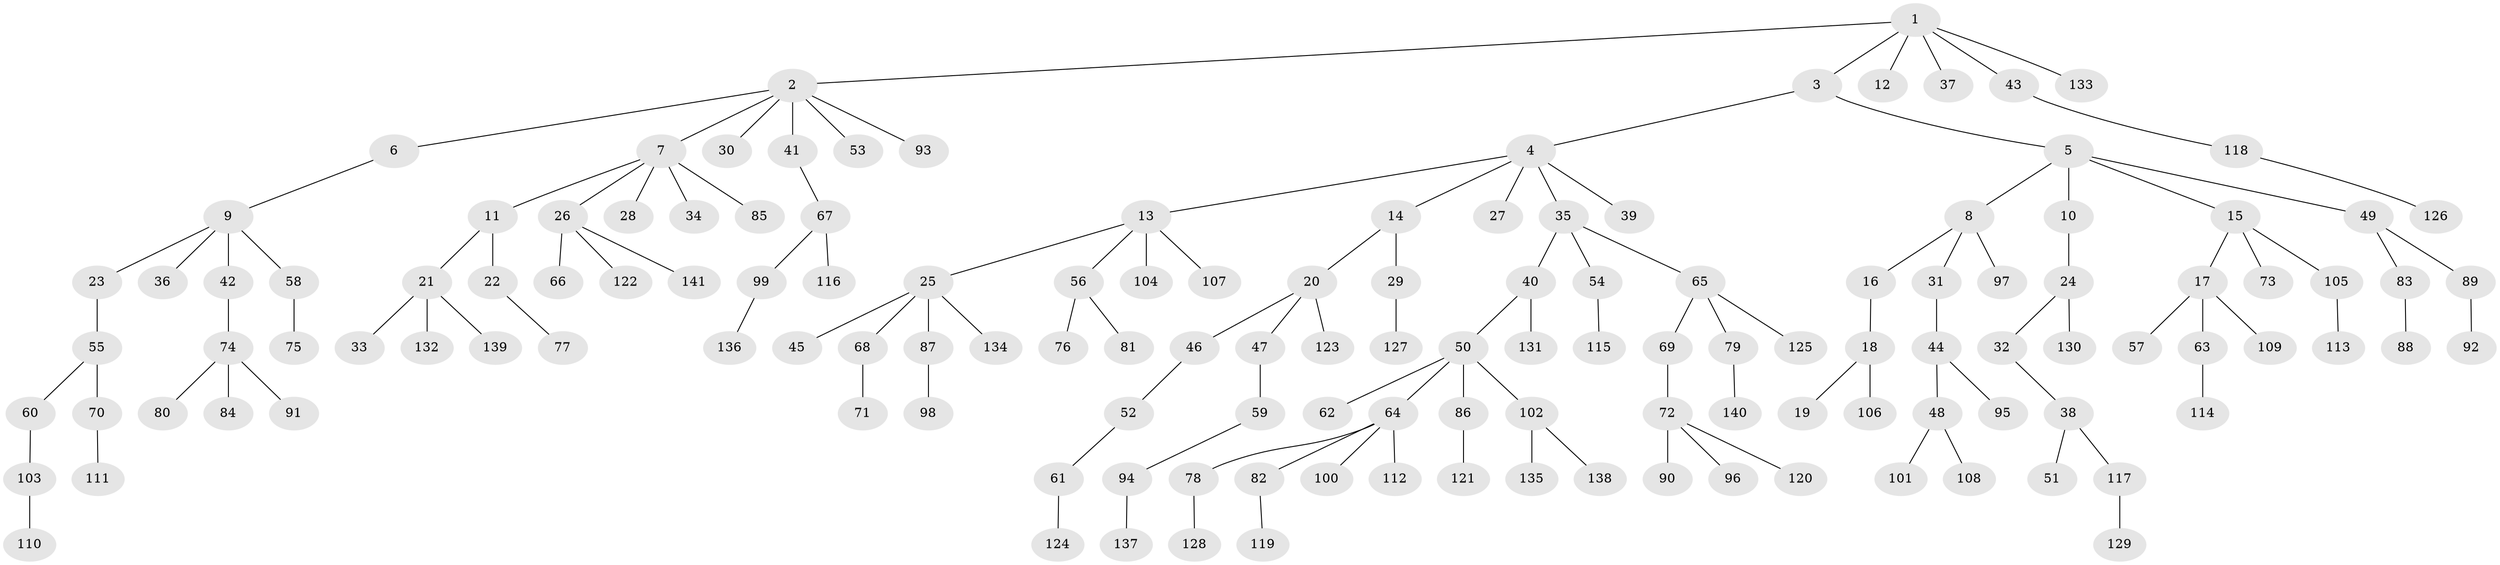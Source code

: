 // coarse degree distribution, {1: 0.9285714285714286, 2: 0.047619047619047616, 39: 0.023809523809523808}
// Generated by graph-tools (version 1.1) at 2025/56/03/04/25 21:56:35]
// undirected, 141 vertices, 140 edges
graph export_dot {
graph [start="1"]
  node [color=gray90,style=filled];
  1;
  2;
  3;
  4;
  5;
  6;
  7;
  8;
  9;
  10;
  11;
  12;
  13;
  14;
  15;
  16;
  17;
  18;
  19;
  20;
  21;
  22;
  23;
  24;
  25;
  26;
  27;
  28;
  29;
  30;
  31;
  32;
  33;
  34;
  35;
  36;
  37;
  38;
  39;
  40;
  41;
  42;
  43;
  44;
  45;
  46;
  47;
  48;
  49;
  50;
  51;
  52;
  53;
  54;
  55;
  56;
  57;
  58;
  59;
  60;
  61;
  62;
  63;
  64;
  65;
  66;
  67;
  68;
  69;
  70;
  71;
  72;
  73;
  74;
  75;
  76;
  77;
  78;
  79;
  80;
  81;
  82;
  83;
  84;
  85;
  86;
  87;
  88;
  89;
  90;
  91;
  92;
  93;
  94;
  95;
  96;
  97;
  98;
  99;
  100;
  101;
  102;
  103;
  104;
  105;
  106;
  107;
  108;
  109;
  110;
  111;
  112;
  113;
  114;
  115;
  116;
  117;
  118;
  119;
  120;
  121;
  122;
  123;
  124;
  125;
  126;
  127;
  128;
  129;
  130;
  131;
  132;
  133;
  134;
  135;
  136;
  137;
  138;
  139;
  140;
  141;
  1 -- 2;
  1 -- 3;
  1 -- 12;
  1 -- 37;
  1 -- 43;
  1 -- 133;
  2 -- 6;
  2 -- 7;
  2 -- 30;
  2 -- 41;
  2 -- 53;
  2 -- 93;
  3 -- 4;
  3 -- 5;
  4 -- 13;
  4 -- 14;
  4 -- 27;
  4 -- 35;
  4 -- 39;
  5 -- 8;
  5 -- 10;
  5 -- 15;
  5 -- 49;
  6 -- 9;
  7 -- 11;
  7 -- 26;
  7 -- 28;
  7 -- 34;
  7 -- 85;
  8 -- 16;
  8 -- 31;
  8 -- 97;
  9 -- 23;
  9 -- 36;
  9 -- 42;
  9 -- 58;
  10 -- 24;
  11 -- 21;
  11 -- 22;
  13 -- 25;
  13 -- 56;
  13 -- 104;
  13 -- 107;
  14 -- 20;
  14 -- 29;
  15 -- 17;
  15 -- 73;
  15 -- 105;
  16 -- 18;
  17 -- 57;
  17 -- 63;
  17 -- 109;
  18 -- 19;
  18 -- 106;
  20 -- 46;
  20 -- 47;
  20 -- 123;
  21 -- 33;
  21 -- 132;
  21 -- 139;
  22 -- 77;
  23 -- 55;
  24 -- 32;
  24 -- 130;
  25 -- 45;
  25 -- 68;
  25 -- 87;
  25 -- 134;
  26 -- 66;
  26 -- 122;
  26 -- 141;
  29 -- 127;
  31 -- 44;
  32 -- 38;
  35 -- 40;
  35 -- 54;
  35 -- 65;
  38 -- 51;
  38 -- 117;
  40 -- 50;
  40 -- 131;
  41 -- 67;
  42 -- 74;
  43 -- 118;
  44 -- 48;
  44 -- 95;
  46 -- 52;
  47 -- 59;
  48 -- 101;
  48 -- 108;
  49 -- 83;
  49 -- 89;
  50 -- 62;
  50 -- 64;
  50 -- 86;
  50 -- 102;
  52 -- 61;
  54 -- 115;
  55 -- 60;
  55 -- 70;
  56 -- 76;
  56 -- 81;
  58 -- 75;
  59 -- 94;
  60 -- 103;
  61 -- 124;
  63 -- 114;
  64 -- 78;
  64 -- 82;
  64 -- 100;
  64 -- 112;
  65 -- 69;
  65 -- 79;
  65 -- 125;
  67 -- 99;
  67 -- 116;
  68 -- 71;
  69 -- 72;
  70 -- 111;
  72 -- 90;
  72 -- 96;
  72 -- 120;
  74 -- 80;
  74 -- 84;
  74 -- 91;
  78 -- 128;
  79 -- 140;
  82 -- 119;
  83 -- 88;
  86 -- 121;
  87 -- 98;
  89 -- 92;
  94 -- 137;
  99 -- 136;
  102 -- 135;
  102 -- 138;
  103 -- 110;
  105 -- 113;
  117 -- 129;
  118 -- 126;
}
